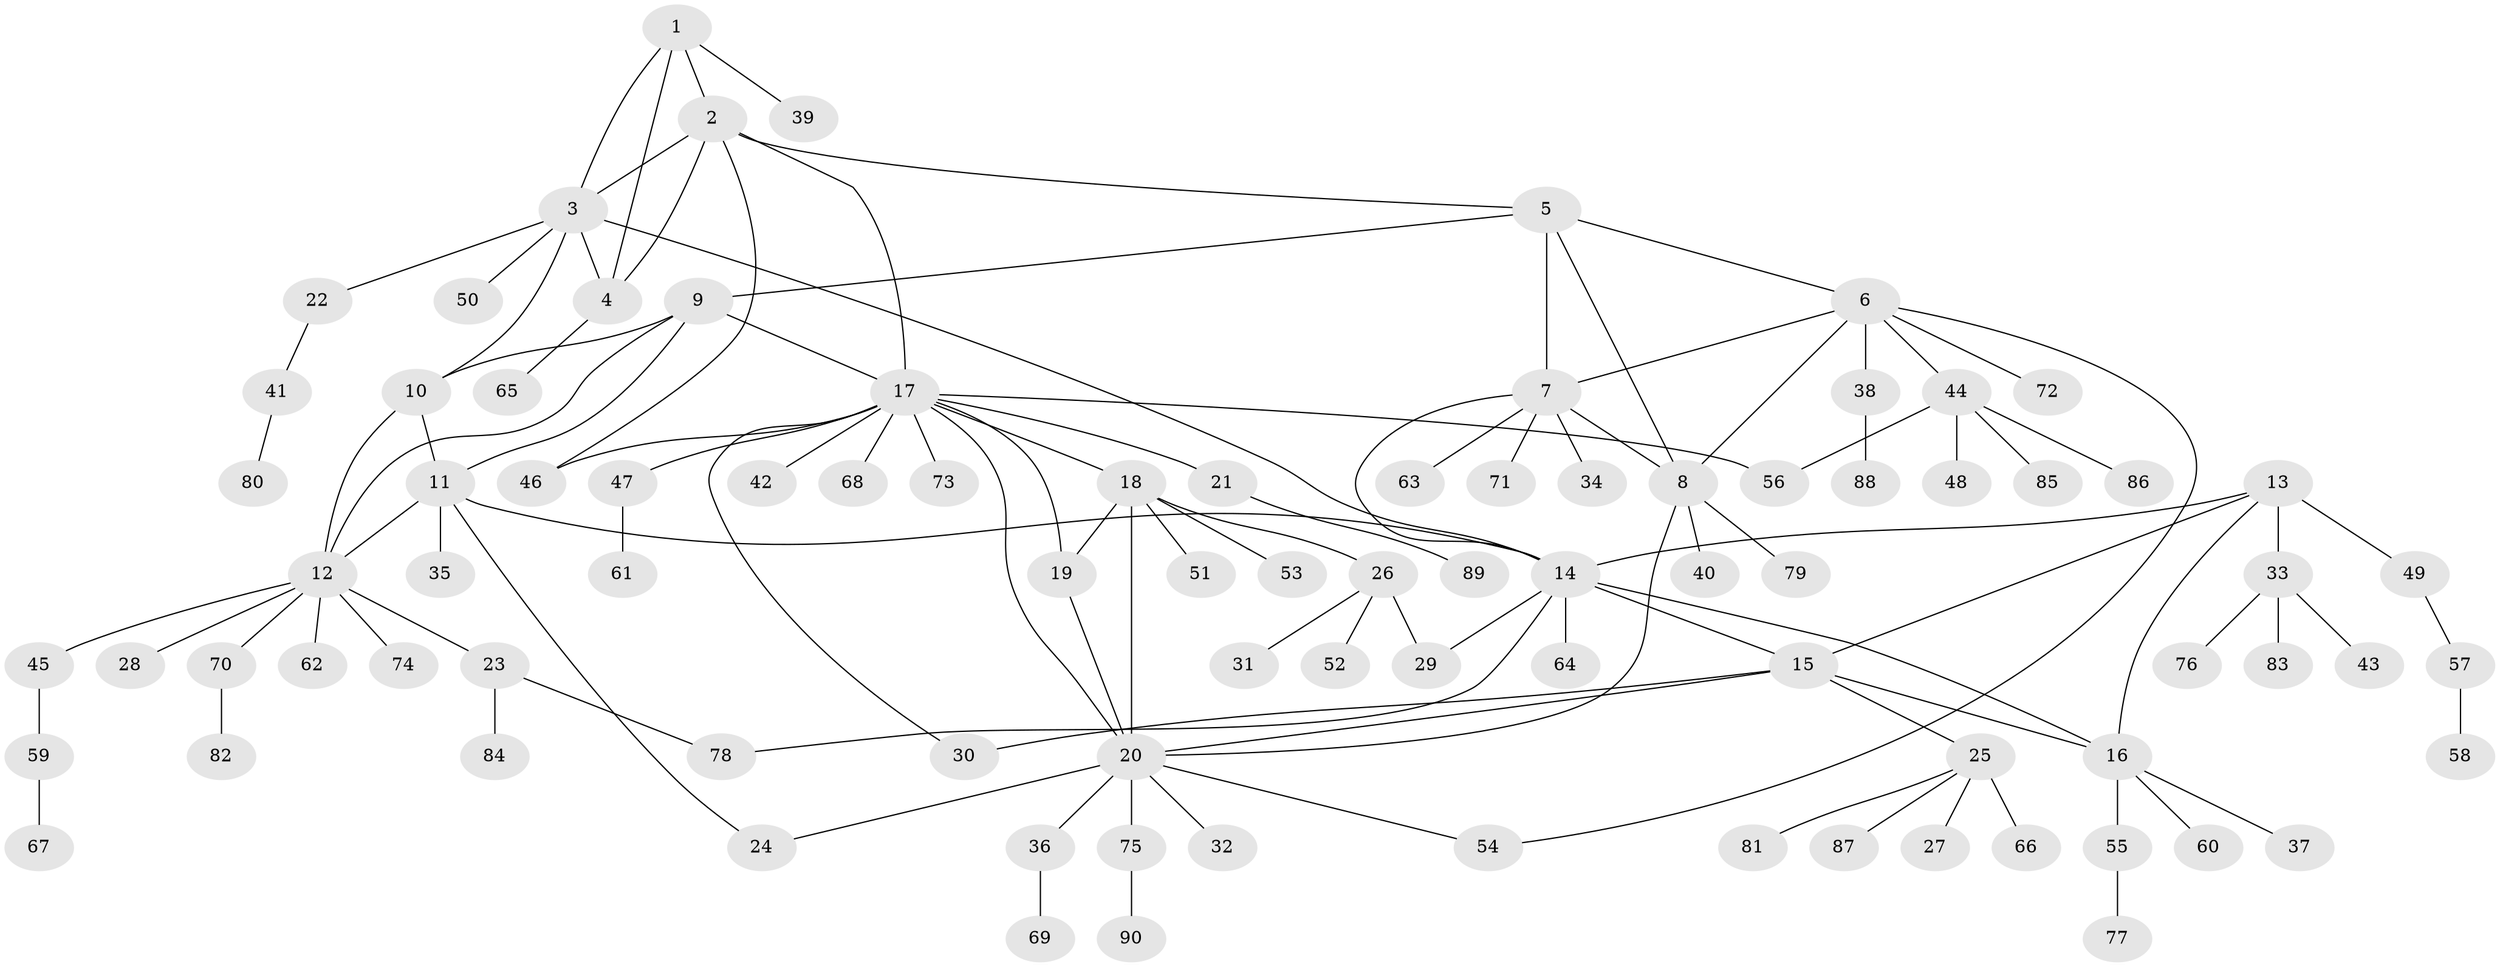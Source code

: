 // coarse degree distribution, {3: 0.06153846153846154, 15: 0.015384615384615385, 7: 0.06153846153846154, 4: 0.06153846153846154, 8: 0.015384615384615385, 6: 0.046153846153846156, 9: 0.03076923076923077, 5: 0.015384615384615385, 1: 0.6153846153846154, 2: 0.07692307692307693}
// Generated by graph-tools (version 1.1) at 2025/42/03/06/25 10:42:09]
// undirected, 90 vertices, 117 edges
graph export_dot {
graph [start="1"]
  node [color=gray90,style=filled];
  1;
  2;
  3;
  4;
  5;
  6;
  7;
  8;
  9;
  10;
  11;
  12;
  13;
  14;
  15;
  16;
  17;
  18;
  19;
  20;
  21;
  22;
  23;
  24;
  25;
  26;
  27;
  28;
  29;
  30;
  31;
  32;
  33;
  34;
  35;
  36;
  37;
  38;
  39;
  40;
  41;
  42;
  43;
  44;
  45;
  46;
  47;
  48;
  49;
  50;
  51;
  52;
  53;
  54;
  55;
  56;
  57;
  58;
  59;
  60;
  61;
  62;
  63;
  64;
  65;
  66;
  67;
  68;
  69;
  70;
  71;
  72;
  73;
  74;
  75;
  76;
  77;
  78;
  79;
  80;
  81;
  82;
  83;
  84;
  85;
  86;
  87;
  88;
  89;
  90;
  1 -- 2;
  1 -- 3;
  1 -- 4;
  1 -- 39;
  2 -- 3;
  2 -- 4;
  2 -- 5;
  2 -- 17;
  2 -- 46;
  3 -- 4;
  3 -- 10;
  3 -- 14;
  3 -- 22;
  3 -- 50;
  4 -- 65;
  5 -- 6;
  5 -- 7;
  5 -- 8;
  5 -- 9;
  6 -- 7;
  6 -- 8;
  6 -- 38;
  6 -- 44;
  6 -- 54;
  6 -- 72;
  7 -- 8;
  7 -- 14;
  7 -- 34;
  7 -- 63;
  7 -- 71;
  8 -- 20;
  8 -- 40;
  8 -- 79;
  9 -- 10;
  9 -- 11;
  9 -- 12;
  9 -- 17;
  10 -- 11;
  10 -- 12;
  11 -- 12;
  11 -- 14;
  11 -- 24;
  11 -- 35;
  12 -- 23;
  12 -- 28;
  12 -- 45;
  12 -- 62;
  12 -- 70;
  12 -- 74;
  13 -- 14;
  13 -- 15;
  13 -- 16;
  13 -- 33;
  13 -- 49;
  14 -- 15;
  14 -- 16;
  14 -- 29;
  14 -- 64;
  14 -- 78;
  15 -- 16;
  15 -- 20;
  15 -- 25;
  15 -- 30;
  16 -- 37;
  16 -- 55;
  16 -- 60;
  17 -- 18;
  17 -- 19;
  17 -- 20;
  17 -- 21;
  17 -- 30;
  17 -- 42;
  17 -- 46;
  17 -- 47;
  17 -- 56;
  17 -- 68;
  17 -- 73;
  18 -- 19;
  18 -- 20;
  18 -- 26;
  18 -- 51;
  18 -- 53;
  19 -- 20;
  20 -- 24;
  20 -- 32;
  20 -- 36;
  20 -- 54;
  20 -- 75;
  21 -- 89;
  22 -- 41;
  23 -- 78;
  23 -- 84;
  25 -- 27;
  25 -- 66;
  25 -- 81;
  25 -- 87;
  26 -- 29;
  26 -- 31;
  26 -- 52;
  33 -- 43;
  33 -- 76;
  33 -- 83;
  36 -- 69;
  38 -- 88;
  41 -- 80;
  44 -- 48;
  44 -- 56;
  44 -- 85;
  44 -- 86;
  45 -- 59;
  47 -- 61;
  49 -- 57;
  55 -- 77;
  57 -- 58;
  59 -- 67;
  70 -- 82;
  75 -- 90;
}
